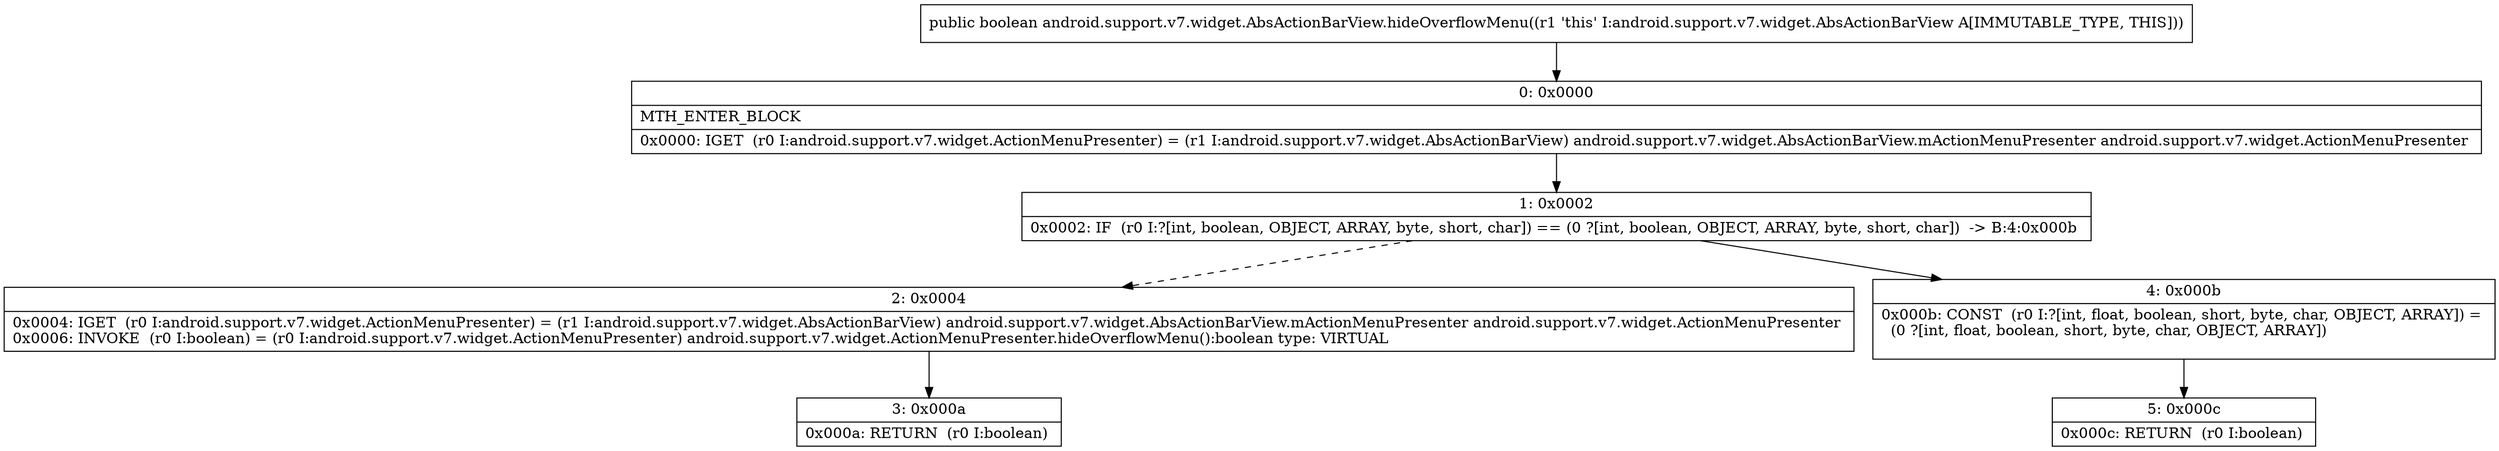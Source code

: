 digraph "CFG forandroid.support.v7.widget.AbsActionBarView.hideOverflowMenu()Z" {
Node_0 [shape=record,label="{0\:\ 0x0000|MTH_ENTER_BLOCK\l|0x0000: IGET  (r0 I:android.support.v7.widget.ActionMenuPresenter) = (r1 I:android.support.v7.widget.AbsActionBarView) android.support.v7.widget.AbsActionBarView.mActionMenuPresenter android.support.v7.widget.ActionMenuPresenter \l}"];
Node_1 [shape=record,label="{1\:\ 0x0002|0x0002: IF  (r0 I:?[int, boolean, OBJECT, ARRAY, byte, short, char]) == (0 ?[int, boolean, OBJECT, ARRAY, byte, short, char])  \-\> B:4:0x000b \l}"];
Node_2 [shape=record,label="{2\:\ 0x0004|0x0004: IGET  (r0 I:android.support.v7.widget.ActionMenuPresenter) = (r1 I:android.support.v7.widget.AbsActionBarView) android.support.v7.widget.AbsActionBarView.mActionMenuPresenter android.support.v7.widget.ActionMenuPresenter \l0x0006: INVOKE  (r0 I:boolean) = (r0 I:android.support.v7.widget.ActionMenuPresenter) android.support.v7.widget.ActionMenuPresenter.hideOverflowMenu():boolean type: VIRTUAL \l}"];
Node_3 [shape=record,label="{3\:\ 0x000a|0x000a: RETURN  (r0 I:boolean) \l}"];
Node_4 [shape=record,label="{4\:\ 0x000b|0x000b: CONST  (r0 I:?[int, float, boolean, short, byte, char, OBJECT, ARRAY]) = \l  (0 ?[int, float, boolean, short, byte, char, OBJECT, ARRAY])\l \l}"];
Node_5 [shape=record,label="{5\:\ 0x000c|0x000c: RETURN  (r0 I:boolean) \l}"];
MethodNode[shape=record,label="{public boolean android.support.v7.widget.AbsActionBarView.hideOverflowMenu((r1 'this' I:android.support.v7.widget.AbsActionBarView A[IMMUTABLE_TYPE, THIS])) }"];
MethodNode -> Node_0;
Node_0 -> Node_1;
Node_1 -> Node_2[style=dashed];
Node_1 -> Node_4;
Node_2 -> Node_3;
Node_4 -> Node_5;
}

